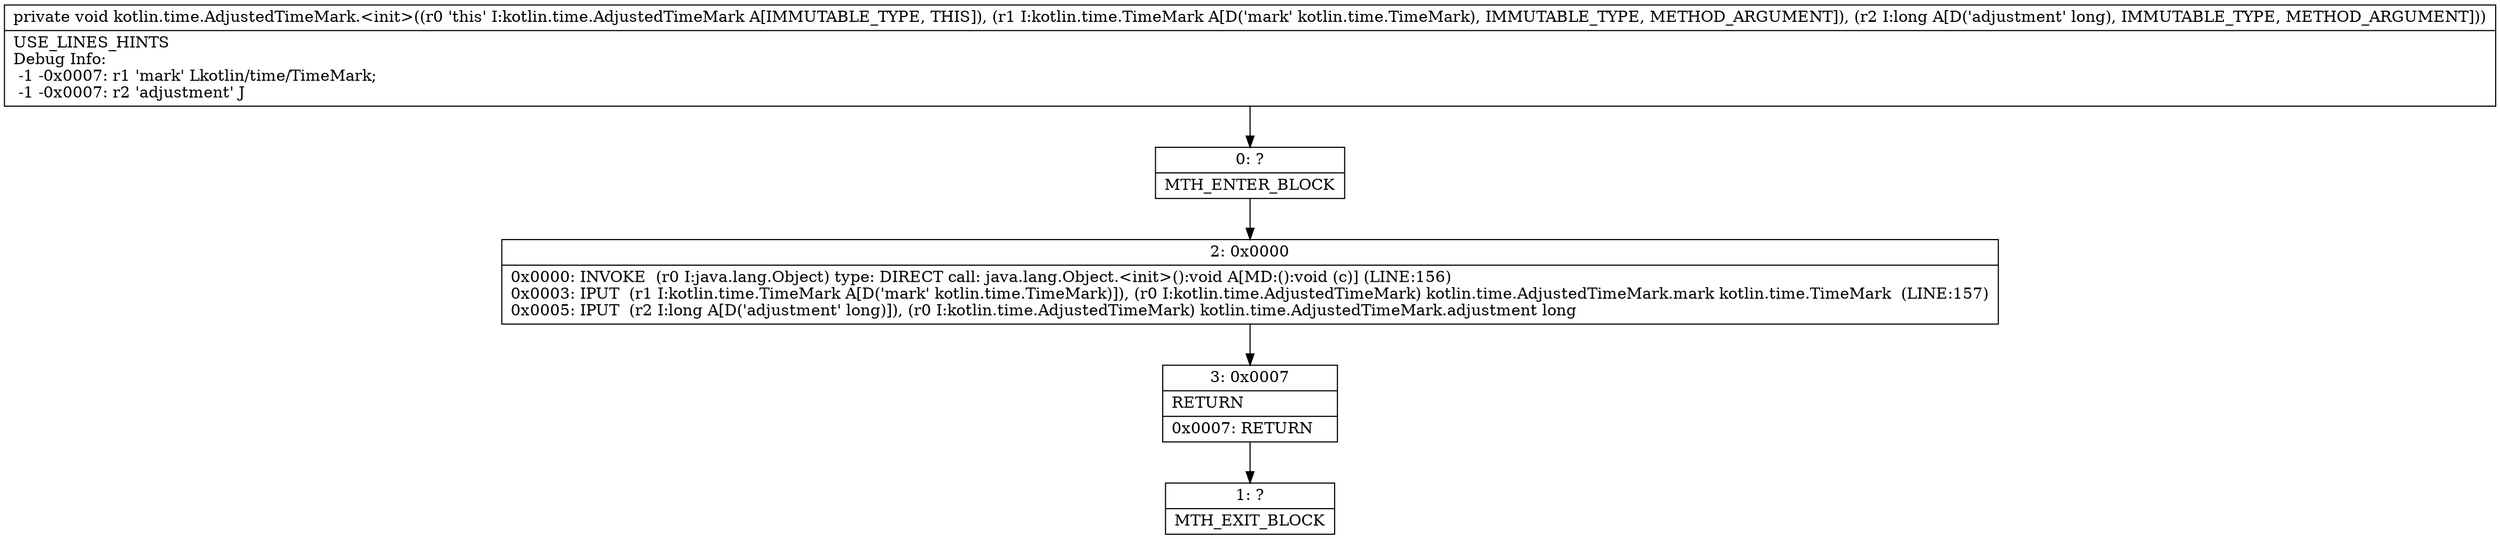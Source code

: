 digraph "CFG forkotlin.time.AdjustedTimeMark.\<init\>(Lkotlin\/time\/TimeMark;J)V" {
Node_0 [shape=record,label="{0\:\ ?|MTH_ENTER_BLOCK\l}"];
Node_2 [shape=record,label="{2\:\ 0x0000|0x0000: INVOKE  (r0 I:java.lang.Object) type: DIRECT call: java.lang.Object.\<init\>():void A[MD:():void (c)] (LINE:156)\l0x0003: IPUT  (r1 I:kotlin.time.TimeMark A[D('mark' kotlin.time.TimeMark)]), (r0 I:kotlin.time.AdjustedTimeMark) kotlin.time.AdjustedTimeMark.mark kotlin.time.TimeMark  (LINE:157)\l0x0005: IPUT  (r2 I:long A[D('adjustment' long)]), (r0 I:kotlin.time.AdjustedTimeMark) kotlin.time.AdjustedTimeMark.adjustment long \l}"];
Node_3 [shape=record,label="{3\:\ 0x0007|RETURN\l|0x0007: RETURN   \l}"];
Node_1 [shape=record,label="{1\:\ ?|MTH_EXIT_BLOCK\l}"];
MethodNode[shape=record,label="{private void kotlin.time.AdjustedTimeMark.\<init\>((r0 'this' I:kotlin.time.AdjustedTimeMark A[IMMUTABLE_TYPE, THIS]), (r1 I:kotlin.time.TimeMark A[D('mark' kotlin.time.TimeMark), IMMUTABLE_TYPE, METHOD_ARGUMENT]), (r2 I:long A[D('adjustment' long), IMMUTABLE_TYPE, METHOD_ARGUMENT]))  | USE_LINES_HINTS\lDebug Info:\l  \-1 \-0x0007: r1 'mark' Lkotlin\/time\/TimeMark;\l  \-1 \-0x0007: r2 'adjustment' J\l}"];
MethodNode -> Node_0;Node_0 -> Node_2;
Node_2 -> Node_3;
Node_3 -> Node_1;
}

